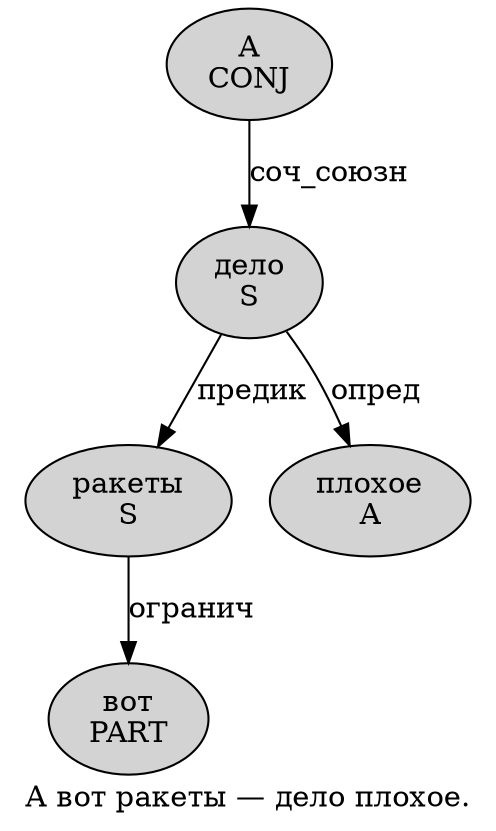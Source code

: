 digraph SENTENCE_844 {
	graph [label="А вот ракеты — дело плохое."]
	node [style=filled]
		0 [label="А
CONJ" color="" fillcolor=lightgray penwidth=1 shape=ellipse]
		1 [label="вот
PART" color="" fillcolor=lightgray penwidth=1 shape=ellipse]
		2 [label="ракеты
S" color="" fillcolor=lightgray penwidth=1 shape=ellipse]
		4 [label="дело
S" color="" fillcolor=lightgray penwidth=1 shape=ellipse]
		5 [label="плохое
A" color="" fillcolor=lightgray penwidth=1 shape=ellipse]
			2 -> 1 [label="огранич"]
			4 -> 2 [label="предик"]
			4 -> 5 [label="опред"]
			0 -> 4 [label="соч_союзн"]
}